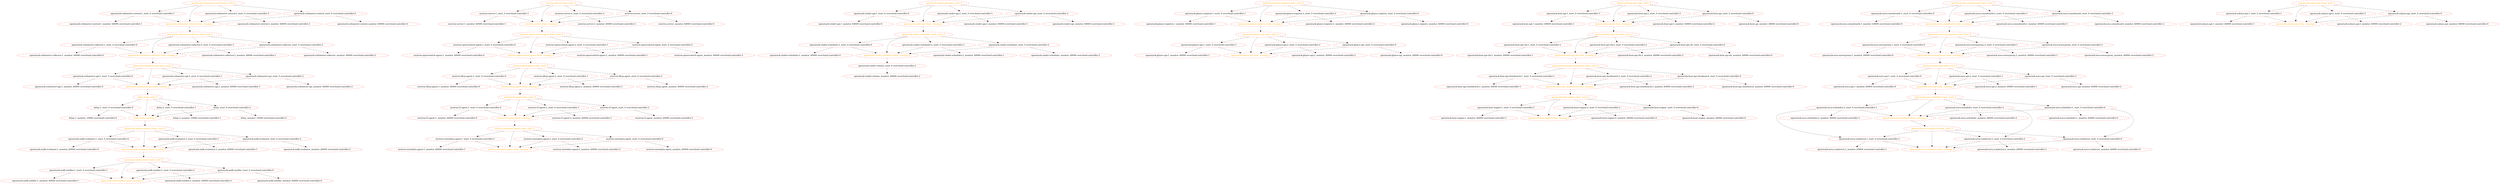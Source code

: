  digraph "g" {
"delay-clone_running_0" -> "openstack-aodh-evaluator-clone_start_0" [ style = dashed]
"delay-clone_running_0" [ style=dashed color="red" fontcolor="orange"]
"delay-clone_start_0" -> "delay-clone_running_0" [ style = dashed]
"delay-clone_start_0" -> "delay:1_start_0 overcloud-controller-0" [ style = dashed]
"delay-clone_start_0" -> "delay:2_start_0 overcloud-controller-1" [ style = dashed]
"delay-clone_start_0" -> "delay_start_0 overcloud-controller-2" [ style = dashed]
"delay-clone_start_0" [ style=dashed color="red" fontcolor="orange"]
"delay:1_monitor_10000 overcloud-controller-0" [ style=dashed color="red" fontcolor="black"]
"delay:1_start_0 overcloud-controller-0" -> "delay-clone_running_0" [ style = dashed]
"delay:1_start_0 overcloud-controller-0" -> "delay:1_monitor_10000 overcloud-controller-0" [ style = dashed]
"delay:1_start_0 overcloud-controller-0" [ style=dashed color="red" fontcolor="black"]
"delay:2_monitor_10000 overcloud-controller-1" [ style=dashed color="red" fontcolor="black"]
"delay:2_start_0 overcloud-controller-1" -> "delay-clone_running_0" [ style = dashed]
"delay:2_start_0 overcloud-controller-1" -> "delay:2_monitor_10000 overcloud-controller-1" [ style = dashed]
"delay:2_start_0 overcloud-controller-1" [ style=dashed color="red" fontcolor="black"]
"delay_monitor_10000 overcloud-controller-2" [ style=dashed color="red" fontcolor="black"]
"delay_start_0 overcloud-controller-2" -> "delay-clone_running_0" [ style = dashed]
"delay_start_0 overcloud-controller-2" -> "delay_monitor_10000 overcloud-controller-2" [ style = dashed]
"delay_start_0 overcloud-controller-2" [ style=dashed color="red" fontcolor="black"]
"neutron-dhcp-agent-clone_running_0" -> "neutron-l3-agent-clone_start_0" [ style = dashed]
"neutron-dhcp-agent-clone_running_0" [ style=dashed color="red" fontcolor="orange"]
"neutron-dhcp-agent-clone_start_0" -> "neutron-dhcp-agent-clone_running_0" [ style = dashed]
"neutron-dhcp-agent-clone_start_0" -> "neutron-dhcp-agent:1_start_0 overcloud-controller-0" [ style = dashed]
"neutron-dhcp-agent-clone_start_0" -> "neutron-dhcp-agent:2_start_0 overcloud-controller-1" [ style = dashed]
"neutron-dhcp-agent-clone_start_0" -> "neutron-dhcp-agent_start_0 overcloud-controller-2" [ style = dashed]
"neutron-dhcp-agent-clone_start_0" [ style=dashed color="red" fontcolor="orange"]
"neutron-dhcp-agent:1_monitor_60000 overcloud-controller-0" [ style=dashed color="red" fontcolor="black"]
"neutron-dhcp-agent:1_start_0 overcloud-controller-0" -> "neutron-dhcp-agent-clone_running_0" [ style = dashed]
"neutron-dhcp-agent:1_start_0 overcloud-controller-0" -> "neutron-dhcp-agent:1_monitor_60000 overcloud-controller-0" [ style = dashed]
"neutron-dhcp-agent:1_start_0 overcloud-controller-0" [ style=dashed color="red" fontcolor="black"]
"neutron-dhcp-agent:2_monitor_60000 overcloud-controller-1" [ style=dashed color="red" fontcolor="black"]
"neutron-dhcp-agent:2_start_0 overcloud-controller-1" -> "neutron-dhcp-agent-clone_running_0" [ style = dashed]
"neutron-dhcp-agent:2_start_0 overcloud-controller-1" -> "neutron-dhcp-agent:2_monitor_60000 overcloud-controller-1" [ style = dashed]
"neutron-dhcp-agent:2_start_0 overcloud-controller-1" [ style=dashed color="red" fontcolor="black"]
"neutron-dhcp-agent_monitor_60000 overcloud-controller-2" [ style=dashed color="red" fontcolor="black"]
"neutron-dhcp-agent_start_0 overcloud-controller-2" -> "neutron-dhcp-agent-clone_running_0" [ style = dashed]
"neutron-dhcp-agent_start_0 overcloud-controller-2" -> "neutron-dhcp-agent_monitor_60000 overcloud-controller-2" [ style = dashed]
"neutron-dhcp-agent_start_0 overcloud-controller-2" [ style=dashed color="red" fontcolor="black"]
"neutron-l3-agent-clone_running_0" -> "neutron-metadata-agent-clone_start_0" [ style = dashed]
"neutron-l3-agent-clone_running_0" [ style=dashed color="red" fontcolor="orange"]
"neutron-l3-agent-clone_start_0" -> "neutron-l3-agent-clone_running_0" [ style = dashed]
"neutron-l3-agent-clone_start_0" -> "neutron-l3-agent:1_start_0 overcloud-controller-0" [ style = dashed]
"neutron-l3-agent-clone_start_0" -> "neutron-l3-agent:2_start_0 overcloud-controller-1" [ style = dashed]
"neutron-l3-agent-clone_start_0" -> "neutron-l3-agent_start_0 overcloud-controller-2" [ style = dashed]
"neutron-l3-agent-clone_start_0" [ style=dashed color="red" fontcolor="orange"]
"neutron-l3-agent:1_monitor_60000 overcloud-controller-0" [ style=dashed color="red" fontcolor="black"]
"neutron-l3-agent:1_start_0 overcloud-controller-0" -> "neutron-l3-agent-clone_running_0" [ style = dashed]
"neutron-l3-agent:1_start_0 overcloud-controller-0" -> "neutron-l3-agent:1_monitor_60000 overcloud-controller-0" [ style = dashed]
"neutron-l3-agent:1_start_0 overcloud-controller-0" [ style=dashed color="red" fontcolor="black"]
"neutron-l3-agent:2_monitor_60000 overcloud-controller-1" [ style=dashed color="red" fontcolor="black"]
"neutron-l3-agent:2_start_0 overcloud-controller-1" -> "neutron-l3-agent-clone_running_0" [ style = dashed]
"neutron-l3-agent:2_start_0 overcloud-controller-1" -> "neutron-l3-agent:2_monitor_60000 overcloud-controller-1" [ style = dashed]
"neutron-l3-agent:2_start_0 overcloud-controller-1" [ style=dashed color="red" fontcolor="black"]
"neutron-l3-agent_monitor_60000 overcloud-controller-2" [ style=dashed color="red" fontcolor="black"]
"neutron-l3-agent_start_0 overcloud-controller-2" -> "neutron-l3-agent-clone_running_0" [ style = dashed]
"neutron-l3-agent_start_0 overcloud-controller-2" -> "neutron-l3-agent_monitor_60000 overcloud-controller-2" [ style = dashed]
"neutron-l3-agent_start_0 overcloud-controller-2" [ style=dashed color="red" fontcolor="black"]
"neutron-metadata-agent-clone_running_0" [ style=dashed color="red" fontcolor="orange"]
"neutron-metadata-agent-clone_start_0" -> "neutron-metadata-agent-clone_running_0" [ style = dashed]
"neutron-metadata-agent-clone_start_0" -> "neutron-metadata-agent:1_start_0 overcloud-controller-1" [ style = dashed]
"neutron-metadata-agent-clone_start_0" -> "neutron-metadata-agent:2_start_0 overcloud-controller-2" [ style = dashed]
"neutron-metadata-agent-clone_start_0" -> "neutron-metadata-agent_start_0 overcloud-controller-0" [ style = dashed]
"neutron-metadata-agent-clone_start_0" [ style=dashed color="red" fontcolor="orange"]
"neutron-metadata-agent:1_monitor_60000 overcloud-controller-1" [ style=dashed color="red" fontcolor="black"]
"neutron-metadata-agent:1_start_0 overcloud-controller-1" -> "neutron-metadata-agent-clone_running_0" [ style = dashed]
"neutron-metadata-agent:1_start_0 overcloud-controller-1" -> "neutron-metadata-agent:1_monitor_60000 overcloud-controller-1" [ style = dashed]
"neutron-metadata-agent:1_start_0 overcloud-controller-1" [ style=dashed color="red" fontcolor="black"]
"neutron-metadata-agent:2_monitor_60000 overcloud-controller-2" [ style=dashed color="red" fontcolor="black"]
"neutron-metadata-agent:2_start_0 overcloud-controller-2" -> "neutron-metadata-agent-clone_running_0" [ style = dashed]
"neutron-metadata-agent:2_start_0 overcloud-controller-2" -> "neutron-metadata-agent:2_monitor_60000 overcloud-controller-2" [ style = dashed]
"neutron-metadata-agent:2_start_0 overcloud-controller-2" [ style=dashed color="red" fontcolor="black"]
"neutron-metadata-agent_monitor_60000 overcloud-controller-0" [ style=dashed color="red" fontcolor="black"]
"neutron-metadata-agent_start_0 overcloud-controller-0" -> "neutron-metadata-agent-clone_running_0" [ style = dashed]
"neutron-metadata-agent_start_0 overcloud-controller-0" -> "neutron-metadata-agent_monitor_60000 overcloud-controller-0" [ style = dashed]
"neutron-metadata-agent_start_0 overcloud-controller-0" [ style=dashed color="red" fontcolor="black"]
"neutron-openvswitch-agent-clone_running_0" -> "neutron-dhcp-agent-clone_start_0" [ style = dashed]
"neutron-openvswitch-agent-clone_running_0" [ style=dashed color="red" fontcolor="orange"]
"neutron-openvswitch-agent-clone_start_0" -> "neutron-openvswitch-agent-clone_running_0" [ style = dashed]
"neutron-openvswitch-agent-clone_start_0" -> "neutron-openvswitch-agent:1_start_0 overcloud-controller-0" [ style = dashed]
"neutron-openvswitch-agent-clone_start_0" -> "neutron-openvswitch-agent:2_start_0 overcloud-controller-1" [ style = dashed]
"neutron-openvswitch-agent-clone_start_0" -> "neutron-openvswitch-agent_start_0 overcloud-controller-2" [ style = dashed]
"neutron-openvswitch-agent-clone_start_0" [ style=dashed color="red" fontcolor="orange"]
"neutron-openvswitch-agent:1_monitor_60000 overcloud-controller-0" [ style=dashed color="red" fontcolor="black"]
"neutron-openvswitch-agent:1_start_0 overcloud-controller-0" -> "neutron-openvswitch-agent-clone_running_0" [ style = dashed]
"neutron-openvswitch-agent:1_start_0 overcloud-controller-0" -> "neutron-openvswitch-agent:1_monitor_60000 overcloud-controller-0" [ style = dashed]
"neutron-openvswitch-agent:1_start_0 overcloud-controller-0" [ style=dashed color="red" fontcolor="black"]
"neutron-openvswitch-agent:2_monitor_60000 overcloud-controller-1" [ style=dashed color="red" fontcolor="black"]
"neutron-openvswitch-agent:2_start_0 overcloud-controller-1" -> "neutron-openvswitch-agent-clone_running_0" [ style = dashed]
"neutron-openvswitch-agent:2_start_0 overcloud-controller-1" -> "neutron-openvswitch-agent:2_monitor_60000 overcloud-controller-1" [ style = dashed]
"neutron-openvswitch-agent:2_start_0 overcloud-controller-1" [ style=dashed color="red" fontcolor="black"]
"neutron-openvswitch-agent_monitor_60000 overcloud-controller-2" [ style=dashed color="red" fontcolor="black"]
"neutron-openvswitch-agent_start_0 overcloud-controller-2" -> "neutron-openvswitch-agent-clone_running_0" [ style = dashed]
"neutron-openvswitch-agent_start_0 overcloud-controller-2" -> "neutron-openvswitch-agent_monitor_60000 overcloud-controller-2" [ style = dashed]
"neutron-openvswitch-agent_start_0 overcloud-controller-2" [ style=dashed color="red" fontcolor="black"]
"neutron-server-clone_running_0" -> "neutron-openvswitch-agent-clone_start_0" [ style = dashed]
"neutron-server-clone_running_0" [ style=dashed color="red" fontcolor="orange"]
"neutron-server-clone_start_0" -> "neutron-server-clone_running_0" [ style = dashed]
"neutron-server-clone_start_0" -> "neutron-server:1_start_0 overcloud-controller-1" [ style = dashed]
"neutron-server-clone_start_0" -> "neutron-server:2_start_0 overcloud-controller-2" [ style = dashed]
"neutron-server-clone_start_0" -> "neutron-server_start_0 overcloud-controller-0" [ style = dashed]
"neutron-server-clone_start_0" [ style=dashed color="red" fontcolor="orange"]
"neutron-server:1_monitor_60000 overcloud-controller-1" [ style=dashed color="red" fontcolor="black"]
"neutron-server:1_start_0 overcloud-controller-1" -> "neutron-server-clone_running_0" [ style = dashed]
"neutron-server:1_start_0 overcloud-controller-1" -> "neutron-server:1_monitor_60000 overcloud-controller-1" [ style = dashed]
"neutron-server:1_start_0 overcloud-controller-1" [ style=dashed color="red" fontcolor="black"]
"neutron-server:2_monitor_60000 overcloud-controller-2" [ style=dashed color="red" fontcolor="black"]
"neutron-server:2_start_0 overcloud-controller-2" -> "neutron-server-clone_running_0" [ style = dashed]
"neutron-server:2_start_0 overcloud-controller-2" -> "neutron-server:2_monitor_60000 overcloud-controller-2" [ style = dashed]
"neutron-server:2_start_0 overcloud-controller-2" [ style=dashed color="red" fontcolor="black"]
"neutron-server_monitor_60000 overcloud-controller-0" [ style=dashed color="red" fontcolor="black"]
"neutron-server_start_0 overcloud-controller-0" -> "neutron-server-clone_running_0" [ style = dashed]
"neutron-server_start_0 overcloud-controller-0" -> "neutron-server_monitor_60000 overcloud-controller-0" [ style = dashed]
"neutron-server_start_0 overcloud-controller-0" [ style=dashed color="red" fontcolor="black"]
"openstack-aodh-evaluator-clone_running_0" -> "openstack-aodh-notifier-clone_start_0" [ style = dashed]
"openstack-aodh-evaluator-clone_running_0" [ style=dashed color="red" fontcolor="orange"]
"openstack-aodh-evaluator-clone_start_0" -> "openstack-aodh-evaluator-clone_running_0" [ style = dashed]
"openstack-aodh-evaluator-clone_start_0" -> "openstack-aodh-evaluator:1_start_0 overcloud-controller-0" [ style = dashed]
"openstack-aodh-evaluator-clone_start_0" -> "openstack-aodh-evaluator:2_start_0 overcloud-controller-1" [ style = dashed]
"openstack-aodh-evaluator-clone_start_0" -> "openstack-aodh-evaluator_start_0 overcloud-controller-2" [ style = dashed]
"openstack-aodh-evaluator-clone_start_0" [ style=dashed color="red" fontcolor="orange"]
"openstack-aodh-evaluator:1_monitor_60000 overcloud-controller-0" [ style=dashed color="red" fontcolor="black"]
"openstack-aodh-evaluator:1_start_0 overcloud-controller-0" -> "openstack-aodh-evaluator-clone_running_0" [ style = dashed]
"openstack-aodh-evaluator:1_start_0 overcloud-controller-0" -> "openstack-aodh-evaluator:1_monitor_60000 overcloud-controller-0" [ style = dashed]
"openstack-aodh-evaluator:1_start_0 overcloud-controller-0" [ style=dashed color="red" fontcolor="black"]
"openstack-aodh-evaluator:2_monitor_60000 overcloud-controller-1" [ style=dashed color="red" fontcolor="black"]
"openstack-aodh-evaluator:2_start_0 overcloud-controller-1" -> "openstack-aodh-evaluator-clone_running_0" [ style = dashed]
"openstack-aodh-evaluator:2_start_0 overcloud-controller-1" -> "openstack-aodh-evaluator:2_monitor_60000 overcloud-controller-1" [ style = dashed]
"openstack-aodh-evaluator:2_start_0 overcloud-controller-1" [ style=dashed color="red" fontcolor="black"]
"openstack-aodh-evaluator_monitor_60000 overcloud-controller-2" [ style=dashed color="red" fontcolor="black"]
"openstack-aodh-evaluator_start_0 overcloud-controller-2" -> "openstack-aodh-evaluator-clone_running_0" [ style = dashed]
"openstack-aodh-evaluator_start_0 overcloud-controller-2" -> "openstack-aodh-evaluator_monitor_60000 overcloud-controller-2" [ style = dashed]
"openstack-aodh-evaluator_start_0 overcloud-controller-2" [ style=dashed color="red" fontcolor="black"]
"openstack-aodh-notifier-clone_running_0" [ style=dashed color="red" fontcolor="orange"]
"openstack-aodh-notifier-clone_start_0" -> "openstack-aodh-notifier-clone_running_0" [ style = dashed]
"openstack-aodh-notifier-clone_start_0" -> "openstack-aodh-notifier:1_start_0 overcloud-controller-1" [ style = dashed]
"openstack-aodh-notifier-clone_start_0" -> "openstack-aodh-notifier:2_start_0 overcloud-controller-2" [ style = dashed]
"openstack-aodh-notifier-clone_start_0" -> "openstack-aodh-notifier_start_0 overcloud-controller-0" [ style = dashed]
"openstack-aodh-notifier-clone_start_0" [ style=dashed color="red" fontcolor="orange"]
"openstack-aodh-notifier:1_monitor_60000 overcloud-controller-1" [ style=dashed color="red" fontcolor="black"]
"openstack-aodh-notifier:1_start_0 overcloud-controller-1" -> "openstack-aodh-notifier-clone_running_0" [ style = dashed]
"openstack-aodh-notifier:1_start_0 overcloud-controller-1" -> "openstack-aodh-notifier:1_monitor_60000 overcloud-controller-1" [ style = dashed]
"openstack-aodh-notifier:1_start_0 overcloud-controller-1" [ style=dashed color="red" fontcolor="black"]
"openstack-aodh-notifier:2_monitor_60000 overcloud-controller-2" [ style=dashed color="red" fontcolor="black"]
"openstack-aodh-notifier:2_start_0 overcloud-controller-2" -> "openstack-aodh-notifier-clone_running_0" [ style = dashed]
"openstack-aodh-notifier:2_start_0 overcloud-controller-2" -> "openstack-aodh-notifier:2_monitor_60000 overcloud-controller-2" [ style = dashed]
"openstack-aodh-notifier:2_start_0 overcloud-controller-2" [ style=dashed color="red" fontcolor="black"]
"openstack-aodh-notifier_monitor_60000 overcloud-controller-0" [ style=dashed color="red" fontcolor="black"]
"openstack-aodh-notifier_start_0 overcloud-controller-0" -> "openstack-aodh-notifier-clone_running_0" [ style = dashed]
"openstack-aodh-notifier_start_0 overcloud-controller-0" -> "openstack-aodh-notifier_monitor_60000 overcloud-controller-0" [ style = dashed]
"openstack-aodh-notifier_start_0 overcloud-controller-0" [ style=dashed color="red" fontcolor="black"]
"openstack-ceilometer-api-clone_running_0" -> "delay-clone_start_0" [ style = dashed]
"openstack-ceilometer-api-clone_running_0" [ style=dashed color="red" fontcolor="orange"]
"openstack-ceilometer-api-clone_start_0" -> "openstack-ceilometer-api-clone_running_0" [ style = dashed]
"openstack-ceilometer-api-clone_start_0" -> "openstack-ceilometer-api:1_start_0 overcloud-controller-0" [ style = dashed]
"openstack-ceilometer-api-clone_start_0" -> "openstack-ceilometer-api:2_start_0 overcloud-controller-1" [ style = dashed]
"openstack-ceilometer-api-clone_start_0" -> "openstack-ceilometer-api_start_0 overcloud-controller-2" [ style = dashed]
"openstack-ceilometer-api-clone_start_0" [ style=dashed color="red" fontcolor="orange"]
"openstack-ceilometer-api:1_monitor_60000 overcloud-controller-0" [ style=dashed color="red" fontcolor="black"]
"openstack-ceilometer-api:1_start_0 overcloud-controller-0" -> "openstack-ceilometer-api-clone_running_0" [ style = dashed]
"openstack-ceilometer-api:1_start_0 overcloud-controller-0" -> "openstack-ceilometer-api:1_monitor_60000 overcloud-controller-0" [ style = dashed]
"openstack-ceilometer-api:1_start_0 overcloud-controller-0" [ style=dashed color="red" fontcolor="black"]
"openstack-ceilometer-api:2_monitor_60000 overcloud-controller-1" [ style=dashed color="red" fontcolor="black"]
"openstack-ceilometer-api:2_start_0 overcloud-controller-1" -> "openstack-ceilometer-api-clone_running_0" [ style = dashed]
"openstack-ceilometer-api:2_start_0 overcloud-controller-1" -> "openstack-ceilometer-api:2_monitor_60000 overcloud-controller-1" [ style = dashed]
"openstack-ceilometer-api:2_start_0 overcloud-controller-1" [ style=dashed color="red" fontcolor="black"]
"openstack-ceilometer-api_monitor_60000 overcloud-controller-2" [ style=dashed color="red" fontcolor="black"]
"openstack-ceilometer-api_start_0 overcloud-controller-2" -> "openstack-ceilometer-api-clone_running_0" [ style = dashed]
"openstack-ceilometer-api_start_0 overcloud-controller-2" -> "openstack-ceilometer-api_monitor_60000 overcloud-controller-2" [ style = dashed]
"openstack-ceilometer-api_start_0 overcloud-controller-2" [ style=dashed color="red" fontcolor="black"]
"openstack-ceilometer-central-clone_running_0" -> "openstack-ceilometer-collector-clone_start_0" [ style = dashed]
"openstack-ceilometer-central-clone_running_0" [ style=dashed color="red" fontcolor="orange"]
"openstack-ceilometer-central-clone_start_0" -> "openstack-ceilometer-central-clone_running_0" [ style = dashed]
"openstack-ceilometer-central-clone_start_0" -> "openstack-ceilometer-central:1_start_0 overcloud-controller-1" [ style = dashed]
"openstack-ceilometer-central-clone_start_0" -> "openstack-ceilometer-central:2_start_0 overcloud-controller-2" [ style = dashed]
"openstack-ceilometer-central-clone_start_0" -> "openstack-ceilometer-central_start_0 overcloud-controller-0" [ style = dashed]
"openstack-ceilometer-central-clone_start_0" [ style=dashed color="red" fontcolor="orange"]
"openstack-ceilometer-central:1_monitor_60000 overcloud-controller-1" [ style=dashed color="red" fontcolor="black"]
"openstack-ceilometer-central:1_start_0 overcloud-controller-1" -> "openstack-ceilometer-central-clone_running_0" [ style = dashed]
"openstack-ceilometer-central:1_start_0 overcloud-controller-1" -> "openstack-ceilometer-central:1_monitor_60000 overcloud-controller-1" [ style = dashed]
"openstack-ceilometer-central:1_start_0 overcloud-controller-1" [ style=dashed color="red" fontcolor="black"]
"openstack-ceilometer-central:2_monitor_60000 overcloud-controller-2" [ style=dashed color="red" fontcolor="black"]
"openstack-ceilometer-central:2_start_0 overcloud-controller-2" -> "openstack-ceilometer-central-clone_running_0" [ style = dashed]
"openstack-ceilometer-central:2_start_0 overcloud-controller-2" -> "openstack-ceilometer-central:2_monitor_60000 overcloud-controller-2" [ style = dashed]
"openstack-ceilometer-central:2_start_0 overcloud-controller-2" [ style=dashed color="red" fontcolor="black"]
"openstack-ceilometer-central_monitor_60000 overcloud-controller-0" [ style=dashed color="red" fontcolor="black"]
"openstack-ceilometer-central_start_0 overcloud-controller-0" -> "openstack-ceilometer-central-clone_running_0" [ style = dashed]
"openstack-ceilometer-central_start_0 overcloud-controller-0" -> "openstack-ceilometer-central_monitor_60000 overcloud-controller-0" [ style = dashed]
"openstack-ceilometer-central_start_0 overcloud-controller-0" [ style=dashed color="red" fontcolor="black"]
"openstack-ceilometer-collector-clone_running_0" -> "openstack-ceilometer-api-clone_start_0" [ style = dashed]
"openstack-ceilometer-collector-clone_running_0" [ style=dashed color="red" fontcolor="orange"]
"openstack-ceilometer-collector-clone_start_0" -> "openstack-ceilometer-collector-clone_running_0" [ style = dashed]
"openstack-ceilometer-collector-clone_start_0" -> "openstack-ceilometer-collector:1_start_0 overcloud-controller-0" [ style = dashed]
"openstack-ceilometer-collector-clone_start_0" -> "openstack-ceilometer-collector:2_start_0 overcloud-controller-1" [ style = dashed]
"openstack-ceilometer-collector-clone_start_0" -> "openstack-ceilometer-collector_start_0 overcloud-controller-2" [ style = dashed]
"openstack-ceilometer-collector-clone_start_0" [ style=dashed color="red" fontcolor="orange"]
"openstack-ceilometer-collector:1_monitor_60000 overcloud-controller-0" [ style=dashed color="red" fontcolor="black"]
"openstack-ceilometer-collector:1_start_0 overcloud-controller-0" -> "openstack-ceilometer-collector-clone_running_0" [ style = dashed]
"openstack-ceilometer-collector:1_start_0 overcloud-controller-0" -> "openstack-ceilometer-collector:1_monitor_60000 overcloud-controller-0" [ style = dashed]
"openstack-ceilometer-collector:1_start_0 overcloud-controller-0" [ style=dashed color="red" fontcolor="black"]
"openstack-ceilometer-collector:2_monitor_60000 overcloud-controller-1" [ style=dashed color="red" fontcolor="black"]
"openstack-ceilometer-collector:2_start_0 overcloud-controller-1" -> "openstack-ceilometer-collector-clone_running_0" [ style = dashed]
"openstack-ceilometer-collector:2_start_0 overcloud-controller-1" -> "openstack-ceilometer-collector:2_monitor_60000 overcloud-controller-1" [ style = dashed]
"openstack-ceilometer-collector:2_start_0 overcloud-controller-1" [ style=dashed color="red" fontcolor="black"]
"openstack-ceilometer-collector_monitor_60000 overcloud-controller-2" [ style=dashed color="red" fontcolor="black"]
"openstack-ceilometer-collector_start_0 overcloud-controller-2" -> "openstack-ceilometer-collector-clone_running_0" [ style = dashed]
"openstack-ceilometer-collector_start_0 overcloud-controller-2" -> "openstack-ceilometer-collector_monitor_60000 overcloud-controller-2" [ style = dashed]
"openstack-ceilometer-collector_start_0 overcloud-controller-2" [ style=dashed color="red" fontcolor="black"]
"openstack-cinder-api-clone_running_0" -> "openstack-cinder-scheduler-clone_start_0" [ style = dashed]
"openstack-cinder-api-clone_running_0" [ style=dashed color="red" fontcolor="orange"]
"openstack-cinder-api-clone_start_0" -> "openstack-cinder-api-clone_running_0" [ style = dashed]
"openstack-cinder-api-clone_start_0" -> "openstack-cinder-api:1_start_0 overcloud-controller-0" [ style = dashed]
"openstack-cinder-api-clone_start_0" -> "openstack-cinder-api:2_start_0 overcloud-controller-1" [ style = dashed]
"openstack-cinder-api-clone_start_0" -> "openstack-cinder-api_start_0 overcloud-controller-2" [ style = dashed]
"openstack-cinder-api-clone_start_0" [ style=dashed color="red" fontcolor="orange"]
"openstack-cinder-api:1_monitor_60000 overcloud-controller-0" [ style=dashed color="red" fontcolor="black"]
"openstack-cinder-api:1_start_0 overcloud-controller-0" -> "openstack-cinder-api-clone_running_0" [ style = dashed]
"openstack-cinder-api:1_start_0 overcloud-controller-0" -> "openstack-cinder-api:1_monitor_60000 overcloud-controller-0" [ style = dashed]
"openstack-cinder-api:1_start_0 overcloud-controller-0" [ style=dashed color="red" fontcolor="black"]
"openstack-cinder-api:2_monitor_60000 overcloud-controller-1" [ style=dashed color="red" fontcolor="black"]
"openstack-cinder-api:2_start_0 overcloud-controller-1" -> "openstack-cinder-api-clone_running_0" [ style = dashed]
"openstack-cinder-api:2_start_0 overcloud-controller-1" -> "openstack-cinder-api:2_monitor_60000 overcloud-controller-1" [ style = dashed]
"openstack-cinder-api:2_start_0 overcloud-controller-1" [ style=dashed color="red" fontcolor="black"]
"openstack-cinder-api_monitor_60000 overcloud-controller-2" [ style=dashed color="red" fontcolor="black"]
"openstack-cinder-api_start_0 overcloud-controller-2" -> "openstack-cinder-api-clone_running_0" [ style = dashed]
"openstack-cinder-api_start_0 overcloud-controller-2" -> "openstack-cinder-api_monitor_60000 overcloud-controller-2" [ style = dashed]
"openstack-cinder-api_start_0 overcloud-controller-2" [ style=dashed color="red" fontcolor="black"]
"openstack-cinder-scheduler-clone_running_0" -> "openstack-cinder-volume_start_0 overcloud-controller-2" [ style = dashed]
"openstack-cinder-scheduler-clone_running_0" [ style=dashed color="red" fontcolor="orange"]
"openstack-cinder-scheduler-clone_start_0" -> "openstack-cinder-scheduler-clone_running_0" [ style = dashed]
"openstack-cinder-scheduler-clone_start_0" -> "openstack-cinder-scheduler:1_start_0 overcloud-controller-0" [ style = dashed]
"openstack-cinder-scheduler-clone_start_0" -> "openstack-cinder-scheduler:2_start_0 overcloud-controller-1" [ style = dashed]
"openstack-cinder-scheduler-clone_start_0" -> "openstack-cinder-scheduler_start_0 overcloud-controller-2" [ style = dashed]
"openstack-cinder-scheduler-clone_start_0" [ style=dashed color="red" fontcolor="orange"]
"openstack-cinder-scheduler:1_monitor_60000 overcloud-controller-0" [ style=dashed color="red" fontcolor="black"]
"openstack-cinder-scheduler:1_start_0 overcloud-controller-0" -> "openstack-cinder-scheduler-clone_running_0" [ style = dashed]
"openstack-cinder-scheduler:1_start_0 overcloud-controller-0" -> "openstack-cinder-scheduler:1_monitor_60000 overcloud-controller-0" [ style = dashed]
"openstack-cinder-scheduler:1_start_0 overcloud-controller-0" [ style=dashed color="red" fontcolor="black"]
"openstack-cinder-scheduler:2_monitor_60000 overcloud-controller-1" [ style=dashed color="red" fontcolor="black"]
"openstack-cinder-scheduler:2_start_0 overcloud-controller-1" -> "openstack-cinder-scheduler-clone_running_0" [ style = dashed]
"openstack-cinder-scheduler:2_start_0 overcloud-controller-1" -> "openstack-cinder-scheduler:2_monitor_60000 overcloud-controller-1" [ style = dashed]
"openstack-cinder-scheduler:2_start_0 overcloud-controller-1" [ style=dashed color="red" fontcolor="black"]
"openstack-cinder-scheduler_monitor_60000 overcloud-controller-2" [ style=dashed color="red" fontcolor="black"]
"openstack-cinder-scheduler_start_0 overcloud-controller-2" -> "openstack-cinder-scheduler-clone_running_0" [ style = dashed]
"openstack-cinder-scheduler_start_0 overcloud-controller-2" -> "openstack-cinder-scheduler_monitor_60000 overcloud-controller-2" [ style = dashed]
"openstack-cinder-scheduler_start_0 overcloud-controller-2" [ style=dashed color="red" fontcolor="black"]
"openstack-cinder-volume_monitor_60000 overcloud-controller-2" [ style=dashed color="red" fontcolor="black"]
"openstack-cinder-volume_start_0 overcloud-controller-2" -> "openstack-cinder-volume_monitor_60000 overcloud-controller-2" [ style = dashed]
"openstack-cinder-volume_start_0 overcloud-controller-2" [ style=dashed color="red" fontcolor="black"]
"openstack-glance-api-clone_running_0" [ style=dashed color="red" fontcolor="orange"]
"openstack-glance-api-clone_start_0" -> "openstack-glance-api-clone_running_0" [ style = dashed]
"openstack-glance-api-clone_start_0" -> "openstack-glance-api:1_start_0 overcloud-controller-1" [ style = dashed]
"openstack-glance-api-clone_start_0" -> "openstack-glance-api:2_start_0 overcloud-controller-2" [ style = dashed]
"openstack-glance-api-clone_start_0" -> "openstack-glance-api_start_0 overcloud-controller-0" [ style = dashed]
"openstack-glance-api-clone_start_0" [ style=dashed color="red" fontcolor="orange"]
"openstack-glance-api:1_monitor_60000 overcloud-controller-1" [ style=dashed color="red" fontcolor="black"]
"openstack-glance-api:1_start_0 overcloud-controller-1" -> "openstack-glance-api-clone_running_0" [ style = dashed]
"openstack-glance-api:1_start_0 overcloud-controller-1" -> "openstack-glance-api:1_monitor_60000 overcloud-controller-1" [ style = dashed]
"openstack-glance-api:1_start_0 overcloud-controller-1" [ style=dashed color="red" fontcolor="black"]
"openstack-glance-api:2_monitor_60000 overcloud-controller-2" [ style=dashed color="red" fontcolor="black"]
"openstack-glance-api:2_start_0 overcloud-controller-2" -> "openstack-glance-api-clone_running_0" [ style = dashed]
"openstack-glance-api:2_start_0 overcloud-controller-2" -> "openstack-glance-api:2_monitor_60000 overcloud-controller-2" [ style = dashed]
"openstack-glance-api:2_start_0 overcloud-controller-2" [ style=dashed color="red" fontcolor="black"]
"openstack-glance-api_monitor_60000 overcloud-controller-0" [ style=dashed color="red" fontcolor="black"]
"openstack-glance-api_start_0 overcloud-controller-0" -> "openstack-glance-api-clone_running_0" [ style = dashed]
"openstack-glance-api_start_0 overcloud-controller-0" -> "openstack-glance-api_monitor_60000 overcloud-controller-0" [ style = dashed]
"openstack-glance-api_start_0 overcloud-controller-0" [ style=dashed color="red" fontcolor="black"]
"openstack-glance-registry-clone_running_0" -> "openstack-glance-api-clone_start_0" [ style = dashed]
"openstack-glance-registry-clone_running_0" [ style=dashed color="red" fontcolor="orange"]
"openstack-glance-registry-clone_start_0" -> "openstack-glance-registry-clone_running_0" [ style = dashed]
"openstack-glance-registry-clone_start_0" -> "openstack-glance-registry:1_start_0 overcloud-controller-1" [ style = dashed]
"openstack-glance-registry-clone_start_0" -> "openstack-glance-registry:2_start_0 overcloud-controller-2" [ style = dashed]
"openstack-glance-registry-clone_start_0" -> "openstack-glance-registry_start_0 overcloud-controller-0" [ style = dashed]
"openstack-glance-registry-clone_start_0" [ style=dashed color="red" fontcolor="orange"]
"openstack-glance-registry:1_monitor_60000 overcloud-controller-1" [ style=dashed color="red" fontcolor="black"]
"openstack-glance-registry:1_start_0 overcloud-controller-1" -> "openstack-glance-registry-clone_running_0" [ style = dashed]
"openstack-glance-registry:1_start_0 overcloud-controller-1" -> "openstack-glance-registry:1_monitor_60000 overcloud-controller-1" [ style = dashed]
"openstack-glance-registry:1_start_0 overcloud-controller-1" [ style=dashed color="red" fontcolor="black"]
"openstack-glance-registry:2_monitor_60000 overcloud-controller-2" [ style=dashed color="red" fontcolor="black"]
"openstack-glance-registry:2_start_0 overcloud-controller-2" -> "openstack-glance-registry-clone_running_0" [ style = dashed]
"openstack-glance-registry:2_start_0 overcloud-controller-2" -> "openstack-glance-registry:2_monitor_60000 overcloud-controller-2" [ style = dashed]
"openstack-glance-registry:2_start_0 overcloud-controller-2" [ style=dashed color="red" fontcolor="black"]
"openstack-glance-registry_monitor_60000 overcloud-controller-0" [ style=dashed color="red" fontcolor="black"]
"openstack-glance-registry_start_0 overcloud-controller-0" -> "openstack-glance-registry-clone_running_0" [ style = dashed]
"openstack-glance-registry_start_0 overcloud-controller-0" -> "openstack-glance-registry_monitor_60000 overcloud-controller-0" [ style = dashed]
"openstack-glance-registry_start_0 overcloud-controller-0" [ style=dashed color="red" fontcolor="black"]
"openstack-heat-api-cfn-clone_running_0" -> "openstack-heat-api-cloudwatch-clone_start_0" [ style = dashed]
"openstack-heat-api-cfn-clone_running_0" [ style=dashed color="red" fontcolor="orange"]
"openstack-heat-api-cfn-clone_start_0" -> "openstack-heat-api-cfn-clone_running_0" [ style = dashed]
"openstack-heat-api-cfn-clone_start_0" -> "openstack-heat-api-cfn:1_start_0 overcloud-controller-1" [ style = dashed]
"openstack-heat-api-cfn-clone_start_0" -> "openstack-heat-api-cfn:2_start_0 overcloud-controller-2" [ style = dashed]
"openstack-heat-api-cfn-clone_start_0" -> "openstack-heat-api-cfn_start_0 overcloud-controller-0" [ style = dashed]
"openstack-heat-api-cfn-clone_start_0" [ style=dashed color="red" fontcolor="orange"]
"openstack-heat-api-cfn:1_monitor_60000 overcloud-controller-1" [ style=dashed color="red" fontcolor="black"]
"openstack-heat-api-cfn:1_start_0 overcloud-controller-1" -> "openstack-heat-api-cfn-clone_running_0" [ style = dashed]
"openstack-heat-api-cfn:1_start_0 overcloud-controller-1" -> "openstack-heat-api-cfn:1_monitor_60000 overcloud-controller-1" [ style = dashed]
"openstack-heat-api-cfn:1_start_0 overcloud-controller-1" [ style=dashed color="red" fontcolor="black"]
"openstack-heat-api-cfn:2_monitor_60000 overcloud-controller-2" [ style=dashed color="red" fontcolor="black"]
"openstack-heat-api-cfn:2_start_0 overcloud-controller-2" -> "openstack-heat-api-cfn-clone_running_0" [ style = dashed]
"openstack-heat-api-cfn:2_start_0 overcloud-controller-2" -> "openstack-heat-api-cfn:2_monitor_60000 overcloud-controller-2" [ style = dashed]
"openstack-heat-api-cfn:2_start_0 overcloud-controller-2" [ style=dashed color="red" fontcolor="black"]
"openstack-heat-api-cfn_monitor_60000 overcloud-controller-0" [ style=dashed color="red" fontcolor="black"]
"openstack-heat-api-cfn_start_0 overcloud-controller-0" -> "openstack-heat-api-cfn-clone_running_0" [ style = dashed]
"openstack-heat-api-cfn_start_0 overcloud-controller-0" -> "openstack-heat-api-cfn_monitor_60000 overcloud-controller-0" [ style = dashed]
"openstack-heat-api-cfn_start_0 overcloud-controller-0" [ style=dashed color="red" fontcolor="black"]
"openstack-heat-api-clone_running_0" -> "openstack-heat-api-cfn-clone_start_0" [ style = dashed]
"openstack-heat-api-clone_running_0" [ style=dashed color="red" fontcolor="orange"]
"openstack-heat-api-clone_start_0" -> "openstack-heat-api-clone_running_0" [ style = dashed]
"openstack-heat-api-clone_start_0" -> "openstack-heat-api:1_start_0 overcloud-controller-1" [ style = dashed]
"openstack-heat-api-clone_start_0" -> "openstack-heat-api:2_start_0 overcloud-controller-2" [ style = dashed]
"openstack-heat-api-clone_start_0" -> "openstack-heat-api_start_0 overcloud-controller-0" [ style = dashed]
"openstack-heat-api-clone_start_0" [ style=dashed color="red" fontcolor="orange"]
"openstack-heat-api-cloudwatch-clone_running_0" -> "openstack-heat-engine-clone_start_0" [ style = dashed]
"openstack-heat-api-cloudwatch-clone_running_0" [ style=dashed color="red" fontcolor="orange"]
"openstack-heat-api-cloudwatch-clone_start_0" -> "openstack-heat-api-cloudwatch-clone_running_0" [ style = dashed]
"openstack-heat-api-cloudwatch-clone_start_0" -> "openstack-heat-api-cloudwatch:1_start_0 overcloud-controller-1" [ style = dashed]
"openstack-heat-api-cloudwatch-clone_start_0" -> "openstack-heat-api-cloudwatch:2_start_0 overcloud-controller-2" [ style = dashed]
"openstack-heat-api-cloudwatch-clone_start_0" -> "openstack-heat-api-cloudwatch_start_0 overcloud-controller-0" [ style = dashed]
"openstack-heat-api-cloudwatch-clone_start_0" [ style=dashed color="red" fontcolor="orange"]
"openstack-heat-api-cloudwatch:1_monitor_60000 overcloud-controller-1" [ style=dashed color="red" fontcolor="black"]
"openstack-heat-api-cloudwatch:1_start_0 overcloud-controller-1" -> "openstack-heat-api-cloudwatch-clone_running_0" [ style = dashed]
"openstack-heat-api-cloudwatch:1_start_0 overcloud-controller-1" -> "openstack-heat-api-cloudwatch:1_monitor_60000 overcloud-controller-1" [ style = dashed]
"openstack-heat-api-cloudwatch:1_start_0 overcloud-controller-1" [ style=dashed color="red" fontcolor="black"]
"openstack-heat-api-cloudwatch:2_monitor_60000 overcloud-controller-2" [ style=dashed color="red" fontcolor="black"]
"openstack-heat-api-cloudwatch:2_start_0 overcloud-controller-2" -> "openstack-heat-api-cloudwatch-clone_running_0" [ style = dashed]
"openstack-heat-api-cloudwatch:2_start_0 overcloud-controller-2" -> "openstack-heat-api-cloudwatch:2_monitor_60000 overcloud-controller-2" [ style = dashed]
"openstack-heat-api-cloudwatch:2_start_0 overcloud-controller-2" [ style=dashed color="red" fontcolor="black"]
"openstack-heat-api-cloudwatch_monitor_60000 overcloud-controller-0" [ style=dashed color="red" fontcolor="black"]
"openstack-heat-api-cloudwatch_start_0 overcloud-controller-0" -> "openstack-heat-api-cloudwatch-clone_running_0" [ style = dashed]
"openstack-heat-api-cloudwatch_start_0 overcloud-controller-0" -> "openstack-heat-api-cloudwatch_monitor_60000 overcloud-controller-0" [ style = dashed]
"openstack-heat-api-cloudwatch_start_0 overcloud-controller-0" [ style=dashed color="red" fontcolor="black"]
"openstack-heat-api:1_monitor_60000 overcloud-controller-1" [ style=dashed color="red" fontcolor="black"]
"openstack-heat-api:1_start_0 overcloud-controller-1" -> "openstack-heat-api-clone_running_0" [ style = dashed]
"openstack-heat-api:1_start_0 overcloud-controller-1" -> "openstack-heat-api:1_monitor_60000 overcloud-controller-1" [ style = dashed]
"openstack-heat-api:1_start_0 overcloud-controller-1" [ style=dashed color="red" fontcolor="black"]
"openstack-heat-api:2_monitor_60000 overcloud-controller-2" [ style=dashed color="red" fontcolor="black"]
"openstack-heat-api:2_start_0 overcloud-controller-2" -> "openstack-heat-api-clone_running_0" [ style = dashed]
"openstack-heat-api:2_start_0 overcloud-controller-2" -> "openstack-heat-api:2_monitor_60000 overcloud-controller-2" [ style = dashed]
"openstack-heat-api:2_start_0 overcloud-controller-2" [ style=dashed color="red" fontcolor="black"]
"openstack-heat-api_monitor_60000 overcloud-controller-0" [ style=dashed color="red" fontcolor="black"]
"openstack-heat-api_start_0 overcloud-controller-0" -> "openstack-heat-api-clone_running_0" [ style = dashed]
"openstack-heat-api_start_0 overcloud-controller-0" -> "openstack-heat-api_monitor_60000 overcloud-controller-0" [ style = dashed]
"openstack-heat-api_start_0 overcloud-controller-0" [ style=dashed color="red" fontcolor="black"]
"openstack-heat-engine-clone_running_0" [ style=dashed color="red" fontcolor="orange"]
"openstack-heat-engine-clone_start_0" -> "openstack-heat-engine-clone_running_0" [ style = dashed]
"openstack-heat-engine-clone_start_0" -> "openstack-heat-engine:1_start_0 overcloud-controller-1" [ style = dashed]
"openstack-heat-engine-clone_start_0" -> "openstack-heat-engine:2_start_0 overcloud-controller-2" [ style = dashed]
"openstack-heat-engine-clone_start_0" -> "openstack-heat-engine_start_0 overcloud-controller-0" [ style = dashed]
"openstack-heat-engine-clone_start_0" [ style=dashed color="red" fontcolor="orange"]
"openstack-heat-engine:1_monitor_60000 overcloud-controller-1" [ style=dashed color="red" fontcolor="black"]
"openstack-heat-engine:1_start_0 overcloud-controller-1" -> "openstack-heat-engine-clone_running_0" [ style = dashed]
"openstack-heat-engine:1_start_0 overcloud-controller-1" -> "openstack-heat-engine:1_monitor_60000 overcloud-controller-1" [ style = dashed]
"openstack-heat-engine:1_start_0 overcloud-controller-1" [ style=dashed color="red" fontcolor="black"]
"openstack-heat-engine:2_monitor_60000 overcloud-controller-2" [ style=dashed color="red" fontcolor="black"]
"openstack-heat-engine:2_start_0 overcloud-controller-2" -> "openstack-heat-engine-clone_running_0" [ style = dashed]
"openstack-heat-engine:2_start_0 overcloud-controller-2" -> "openstack-heat-engine:2_monitor_60000 overcloud-controller-2" [ style = dashed]
"openstack-heat-engine:2_start_0 overcloud-controller-2" [ style=dashed color="red" fontcolor="black"]
"openstack-heat-engine_monitor_60000 overcloud-controller-0" [ style=dashed color="red" fontcolor="black"]
"openstack-heat-engine_start_0 overcloud-controller-0" -> "openstack-heat-engine-clone_running_0" [ style = dashed]
"openstack-heat-engine_start_0 overcloud-controller-0" -> "openstack-heat-engine_monitor_60000 overcloud-controller-0" [ style = dashed]
"openstack-heat-engine_start_0 overcloud-controller-0" [ style=dashed color="red" fontcolor="black"]
"openstack-nova-api-clone_running_0" -> "openstack-nova-scheduler-clone_start_0" [ style = dashed]
"openstack-nova-api-clone_running_0" [ style=dashed color="red" fontcolor="orange"]
"openstack-nova-api-clone_start_0" -> "openstack-nova-api-clone_running_0" [ style = dashed]
"openstack-nova-api-clone_start_0" -> "openstack-nova-api:1_start_0 overcloud-controller-0" [ style = dashed]
"openstack-nova-api-clone_start_0" -> "openstack-nova-api:2_start_0 overcloud-controller-1" [ style = dashed]
"openstack-nova-api-clone_start_0" -> "openstack-nova-api_start_0 overcloud-controller-2" [ style = dashed]
"openstack-nova-api-clone_start_0" [ style=dashed color="red" fontcolor="orange"]
"openstack-nova-api:1_monitor_60000 overcloud-controller-0" [ style=dashed color="red" fontcolor="black"]
"openstack-nova-api:1_start_0 overcloud-controller-0" -> "openstack-nova-api-clone_running_0" [ style = dashed]
"openstack-nova-api:1_start_0 overcloud-controller-0" -> "openstack-nova-api:1_monitor_60000 overcloud-controller-0" [ style = dashed]
"openstack-nova-api:1_start_0 overcloud-controller-0" [ style=dashed color="red" fontcolor="black"]
"openstack-nova-api:2_monitor_60000 overcloud-controller-1" [ style=dashed color="red" fontcolor="black"]
"openstack-nova-api:2_start_0 overcloud-controller-1" -> "openstack-nova-api-clone_running_0" [ style = dashed]
"openstack-nova-api:2_start_0 overcloud-controller-1" -> "openstack-nova-api:2_monitor_60000 overcloud-controller-1" [ style = dashed]
"openstack-nova-api:2_start_0 overcloud-controller-1" [ style=dashed color="red" fontcolor="black"]
"openstack-nova-api_monitor_60000 overcloud-controller-2" [ style=dashed color="red" fontcolor="black"]
"openstack-nova-api_start_0 overcloud-controller-2" -> "openstack-nova-api-clone_running_0" [ style = dashed]
"openstack-nova-api_start_0 overcloud-controller-2" -> "openstack-nova-api_monitor_60000 overcloud-controller-2" [ style = dashed]
"openstack-nova-api_start_0 overcloud-controller-2" [ style=dashed color="red" fontcolor="black"]
"openstack-nova-conductor-clone_running_0" [ style=dashed color="red" fontcolor="orange"]
"openstack-nova-conductor-clone_start_0" -> "openstack-nova-conductor-clone_running_0" [ style = dashed]
"openstack-nova-conductor-clone_start_0" -> "openstack-nova-conductor:1_start_0 overcloud-controller-1" [ style = dashed]
"openstack-nova-conductor-clone_start_0" -> "openstack-nova-conductor:2_start_0 overcloud-controller-2" [ style = dashed]
"openstack-nova-conductor-clone_start_0" -> "openstack-nova-conductor_start_0 overcloud-controller-0" [ style = dashed]
"openstack-nova-conductor-clone_start_0" [ style=dashed color="red" fontcolor="orange"]
"openstack-nova-conductor:1_monitor_60000 overcloud-controller-1" [ style=dashed color="red" fontcolor="black"]
"openstack-nova-conductor:1_start_0 overcloud-controller-1" -> "openstack-nova-conductor-clone_running_0" [ style = dashed]
"openstack-nova-conductor:1_start_0 overcloud-controller-1" -> "openstack-nova-conductor:1_monitor_60000 overcloud-controller-1" [ style = dashed]
"openstack-nova-conductor:1_start_0 overcloud-controller-1" [ style=dashed color="red" fontcolor="black"]
"openstack-nova-conductor:2_monitor_60000 overcloud-controller-2" [ style=dashed color="red" fontcolor="black"]
"openstack-nova-conductor:2_start_0 overcloud-controller-2" -> "openstack-nova-conductor-clone_running_0" [ style = dashed]
"openstack-nova-conductor:2_start_0 overcloud-controller-2" -> "openstack-nova-conductor:2_monitor_60000 overcloud-controller-2" [ style = dashed]
"openstack-nova-conductor:2_start_0 overcloud-controller-2" [ style=dashed color="red" fontcolor="black"]
"openstack-nova-conductor_monitor_60000 overcloud-controller-0" [ style=dashed color="red" fontcolor="black"]
"openstack-nova-conductor_start_0 overcloud-controller-0" -> "openstack-nova-conductor-clone_running_0" [ style = dashed]
"openstack-nova-conductor_start_0 overcloud-controller-0" -> "openstack-nova-conductor_monitor_60000 overcloud-controller-0" [ style = dashed]
"openstack-nova-conductor_start_0 overcloud-controller-0" [ style=dashed color="red" fontcolor="black"]
"openstack-nova-consoleauth-clone_running_0" -> "openstack-nova-novncproxy-clone_start_0" [ style = dashed]
"openstack-nova-consoleauth-clone_running_0" [ style=dashed color="red" fontcolor="orange"]
"openstack-nova-consoleauth-clone_start_0" -> "openstack-nova-consoleauth-clone_running_0" [ style = dashed]
"openstack-nova-consoleauth-clone_start_0" -> "openstack-nova-consoleauth:1_start_0 overcloud-controller-0" [ style = dashed]
"openstack-nova-consoleauth-clone_start_0" -> "openstack-nova-consoleauth:2_start_0 overcloud-controller-1" [ style = dashed]
"openstack-nova-consoleauth-clone_start_0" -> "openstack-nova-consoleauth_start_0 overcloud-controller-2" [ style = dashed]
"openstack-nova-consoleauth-clone_start_0" [ style=dashed color="red" fontcolor="orange"]
"openstack-nova-consoleauth:1_monitor_60000 overcloud-controller-0" [ style=dashed color="red" fontcolor="black"]
"openstack-nova-consoleauth:1_start_0 overcloud-controller-0" -> "openstack-nova-consoleauth-clone_running_0" [ style = dashed]
"openstack-nova-consoleauth:1_start_0 overcloud-controller-0" -> "openstack-nova-consoleauth:1_monitor_60000 overcloud-controller-0" [ style = dashed]
"openstack-nova-consoleauth:1_start_0 overcloud-controller-0" [ style=dashed color="red" fontcolor="black"]
"openstack-nova-consoleauth:2_monitor_60000 overcloud-controller-1" [ style=dashed color="red" fontcolor="black"]
"openstack-nova-consoleauth:2_start_0 overcloud-controller-1" -> "openstack-nova-consoleauth-clone_running_0" [ style = dashed]
"openstack-nova-consoleauth:2_start_0 overcloud-controller-1" -> "openstack-nova-consoleauth:2_monitor_60000 overcloud-controller-1" [ style = dashed]
"openstack-nova-consoleauth:2_start_0 overcloud-controller-1" [ style=dashed color="red" fontcolor="black"]
"openstack-nova-consoleauth_monitor_60000 overcloud-controller-2" [ style=dashed color="red" fontcolor="black"]
"openstack-nova-consoleauth_start_0 overcloud-controller-2" -> "openstack-nova-consoleauth-clone_running_0" [ style = dashed]
"openstack-nova-consoleauth_start_0 overcloud-controller-2" -> "openstack-nova-consoleauth_monitor_60000 overcloud-controller-2" [ style = dashed]
"openstack-nova-consoleauth_start_0 overcloud-controller-2" [ style=dashed color="red" fontcolor="black"]
"openstack-nova-novncproxy-clone_running_0" -> "openstack-nova-api-clone_start_0" [ style = dashed]
"openstack-nova-novncproxy-clone_running_0" [ style=dashed color="red" fontcolor="orange"]
"openstack-nova-novncproxy-clone_start_0" -> "openstack-nova-novncproxy-clone_running_0" [ style = dashed]
"openstack-nova-novncproxy-clone_start_0" -> "openstack-nova-novncproxy:1_start_0 overcloud-controller-0" [ style = dashed]
"openstack-nova-novncproxy-clone_start_0" -> "openstack-nova-novncproxy:2_start_0 overcloud-controller-1" [ style = dashed]
"openstack-nova-novncproxy-clone_start_0" -> "openstack-nova-novncproxy_start_0 overcloud-controller-2" [ style = dashed]
"openstack-nova-novncproxy-clone_start_0" [ style=dashed color="red" fontcolor="orange"]
"openstack-nova-novncproxy:1_monitor_60000 overcloud-controller-0" [ style=dashed color="red" fontcolor="black"]
"openstack-nova-novncproxy:1_start_0 overcloud-controller-0" -> "openstack-nova-novncproxy-clone_running_0" [ style = dashed]
"openstack-nova-novncproxy:1_start_0 overcloud-controller-0" -> "openstack-nova-novncproxy:1_monitor_60000 overcloud-controller-0" [ style = dashed]
"openstack-nova-novncproxy:1_start_0 overcloud-controller-0" [ style=dashed color="red" fontcolor="black"]
"openstack-nova-novncproxy:2_monitor_60000 overcloud-controller-1" [ style=dashed color="red" fontcolor="black"]
"openstack-nova-novncproxy:2_start_0 overcloud-controller-1" -> "openstack-nova-novncproxy-clone_running_0" [ style = dashed]
"openstack-nova-novncproxy:2_start_0 overcloud-controller-1" -> "openstack-nova-novncproxy:2_monitor_60000 overcloud-controller-1" [ style = dashed]
"openstack-nova-novncproxy:2_start_0 overcloud-controller-1" [ style=dashed color="red" fontcolor="black"]
"openstack-nova-novncproxy_monitor_60000 overcloud-controller-2" [ style=dashed color="red" fontcolor="black"]
"openstack-nova-novncproxy_start_0 overcloud-controller-2" -> "openstack-nova-novncproxy-clone_running_0" [ style = dashed]
"openstack-nova-novncproxy_start_0 overcloud-controller-2" -> "openstack-nova-novncproxy_monitor_60000 overcloud-controller-2" [ style = dashed]
"openstack-nova-novncproxy_start_0 overcloud-controller-2" [ style=dashed color="red" fontcolor="black"]
"openstack-nova-scheduler-clone_running_0" -> "openstack-nova-conductor-clone_start_0" [ style = dashed]
"openstack-nova-scheduler-clone_running_0" [ style=dashed color="red" fontcolor="orange"]
"openstack-nova-scheduler-clone_start_0" -> "openstack-nova-scheduler-clone_running_0" [ style = dashed]
"openstack-nova-scheduler-clone_start_0" -> "openstack-nova-scheduler:1_start_0 overcloud-controller-0" [ style = dashed]
"openstack-nova-scheduler-clone_start_0" -> "openstack-nova-scheduler:2_start_0 overcloud-controller-1" [ style = dashed]
"openstack-nova-scheduler-clone_start_0" -> "openstack-nova-scheduler_start_0 overcloud-controller-2" [ style = dashed]
"openstack-nova-scheduler-clone_start_0" [ style=dashed color="red" fontcolor="orange"]
"openstack-nova-scheduler:1_monitor_60000 overcloud-controller-0" [ style=dashed color="red" fontcolor="black"]
"openstack-nova-scheduler:1_start_0 overcloud-controller-0" -> "openstack-nova-conductor_start_0 overcloud-controller-0" [ style = dashed]
"openstack-nova-scheduler:1_start_0 overcloud-controller-0" -> "openstack-nova-scheduler-clone_running_0" [ style = dashed]
"openstack-nova-scheduler:1_start_0 overcloud-controller-0" -> "openstack-nova-scheduler:1_monitor_60000 overcloud-controller-0" [ style = dashed]
"openstack-nova-scheduler:1_start_0 overcloud-controller-0" [ style=dashed color="red" fontcolor="black"]
"openstack-nova-scheduler:2_monitor_60000 overcloud-controller-1" [ style=dashed color="red" fontcolor="black"]
"openstack-nova-scheduler:2_start_0 overcloud-controller-1" -> "openstack-nova-conductor:1_start_0 overcloud-controller-1" [ style = dashed]
"openstack-nova-scheduler:2_start_0 overcloud-controller-1" -> "openstack-nova-scheduler-clone_running_0" [ style = dashed]
"openstack-nova-scheduler:2_start_0 overcloud-controller-1" -> "openstack-nova-scheduler:2_monitor_60000 overcloud-controller-1" [ style = dashed]
"openstack-nova-scheduler:2_start_0 overcloud-controller-1" [ style=dashed color="red" fontcolor="black"]
"openstack-nova-scheduler_monitor_60000 overcloud-controller-2" [ style=dashed color="red" fontcolor="black"]
"openstack-nova-scheduler_start_0 overcloud-controller-2" -> "openstack-nova-conductor:2_start_0 overcloud-controller-2" [ style = dashed]
"openstack-nova-scheduler_start_0 overcloud-controller-2" -> "openstack-nova-scheduler-clone_running_0" [ style = dashed]
"openstack-nova-scheduler_start_0 overcloud-controller-2" -> "openstack-nova-scheduler_monitor_60000 overcloud-controller-2" [ style = dashed]
"openstack-nova-scheduler_start_0 overcloud-controller-2" [ style=dashed color="red" fontcolor="black"]
"openstack-sahara-api-clone_running_0" [ style=dashed color="red" fontcolor="orange"]
"openstack-sahara-api-clone_start_0" -> "openstack-sahara-api-clone_running_0" [ style = dashed]
"openstack-sahara-api-clone_start_0" -> "openstack-sahara-api:1_start_0 overcloud-controller-1" [ style = dashed]
"openstack-sahara-api-clone_start_0" -> "openstack-sahara-api:2_start_0 overcloud-controller-2" [ style = dashed]
"openstack-sahara-api-clone_start_0" -> "openstack-sahara-api_start_0 overcloud-controller-0" [ style = dashed]
"openstack-sahara-api-clone_start_0" [ style=dashed color="red" fontcolor="orange"]
"openstack-sahara-api:1_monitor_60000 overcloud-controller-1" [ style=dashed color="red" fontcolor="black"]
"openstack-sahara-api:1_start_0 overcloud-controller-1" -> "openstack-sahara-api-clone_running_0" [ style = dashed]
"openstack-sahara-api:1_start_0 overcloud-controller-1" -> "openstack-sahara-api:1_monitor_60000 overcloud-controller-1" [ style = dashed]
"openstack-sahara-api:1_start_0 overcloud-controller-1" [ style=dashed color="red" fontcolor="black"]
"openstack-sahara-api:2_monitor_60000 overcloud-controller-2" [ style=dashed color="red" fontcolor="black"]
"openstack-sahara-api:2_start_0 overcloud-controller-2" -> "openstack-sahara-api-clone_running_0" [ style = dashed]
"openstack-sahara-api:2_start_0 overcloud-controller-2" -> "openstack-sahara-api:2_monitor_60000 overcloud-controller-2" [ style = dashed]
"openstack-sahara-api:2_start_0 overcloud-controller-2" [ style=dashed color="red" fontcolor="black"]
"openstack-sahara-api_monitor_60000 overcloud-controller-0" [ style=dashed color="red" fontcolor="black"]
"openstack-sahara-api_start_0 overcloud-controller-0" -> "openstack-sahara-api-clone_running_0" [ style = dashed]
"openstack-sahara-api_start_0 overcloud-controller-0" -> "openstack-sahara-api_monitor_60000 overcloud-controller-0" [ style = dashed]
"openstack-sahara-api_start_0 overcloud-controller-0" [ style=dashed color="red" fontcolor="black"]
}
